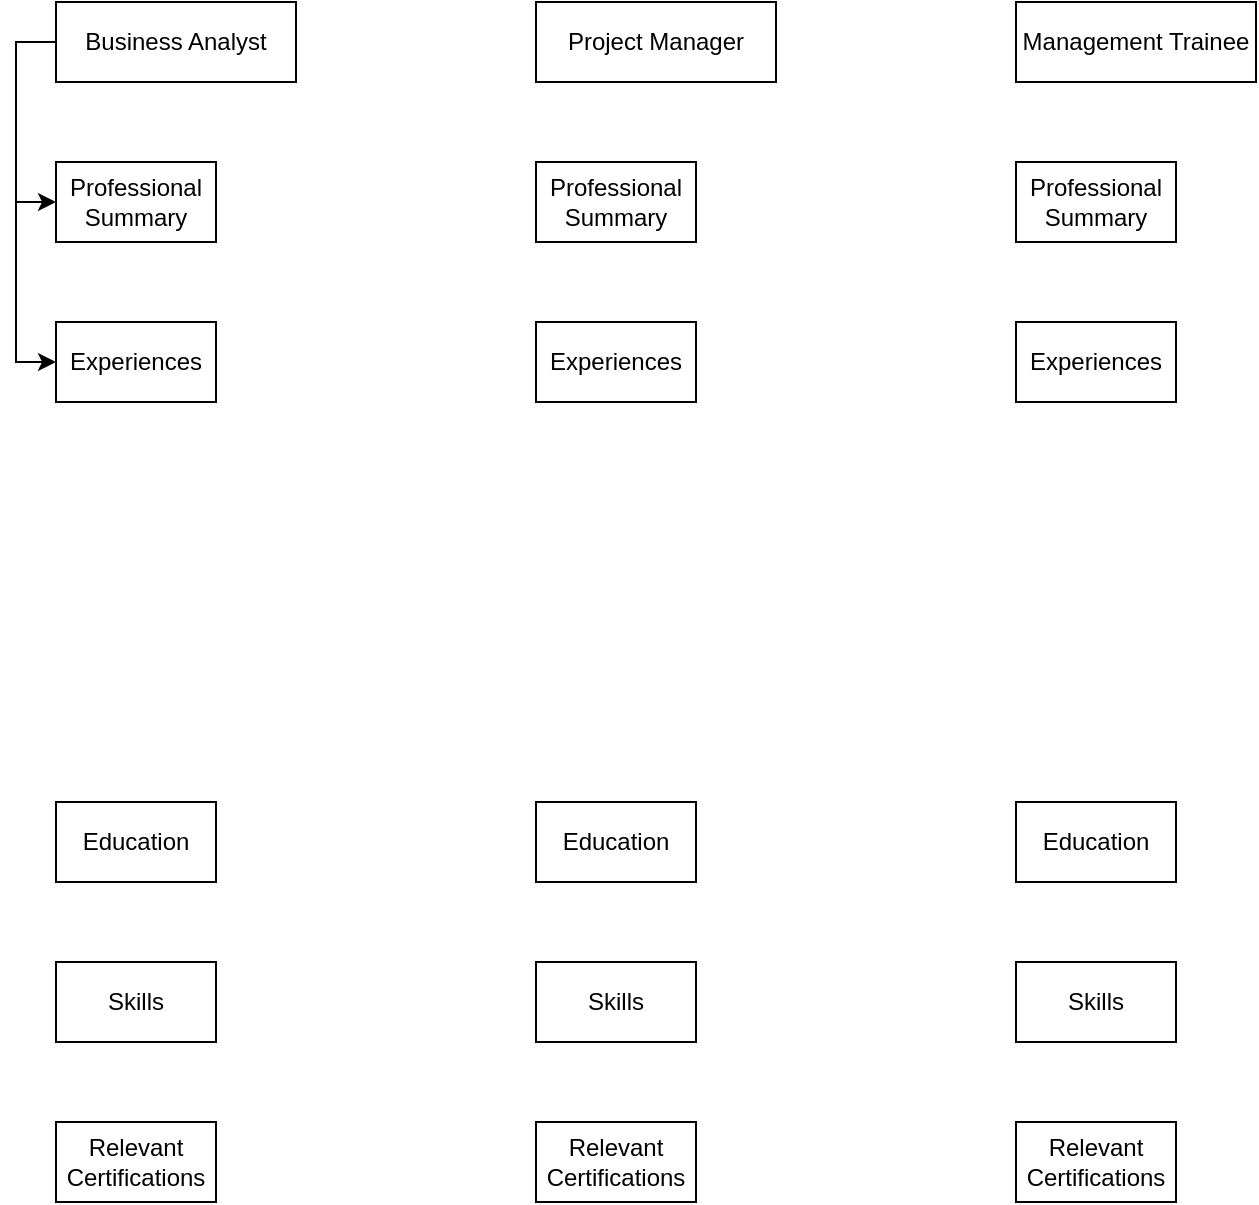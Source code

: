 <mxfile version="21.7.5" type="github">
  <diagram name="Page-1" id="_xVrftXHtBA14w__Zcmd">
    <mxGraphModel dx="1035" dy="515" grid="1" gridSize="10" guides="1" tooltips="1" connect="1" arrows="1" fold="1" page="1" pageScale="1" pageWidth="1169" pageHeight="827" math="0" shadow="0">
      <root>
        <mxCell id="0" />
        <mxCell id="1" parent="0" />
        <mxCell id="lTfHK-Skdd9jw6mh1iIN-23" style="edgeStyle=orthogonalEdgeStyle;rounded=0;orthogonalLoop=1;jettySize=auto;html=1;entryX=0;entryY=0.5;entryDx=0;entryDy=0;" edge="1" parent="1" source="YMPUX0MZRdsUtQvLtQR8-1" target="lTfHK-Skdd9jw6mh1iIN-3">
          <mxGeometry relative="1" as="geometry">
            <Array as="points">
              <mxPoint x="100" y="60" />
              <mxPoint x="100" y="140" />
            </Array>
          </mxGeometry>
        </mxCell>
        <mxCell id="lTfHK-Skdd9jw6mh1iIN-24" style="edgeStyle=orthogonalEdgeStyle;rounded=0;orthogonalLoop=1;jettySize=auto;html=1;entryX=0;entryY=0.5;entryDx=0;entryDy=0;" edge="1" parent="1" source="YMPUX0MZRdsUtQvLtQR8-1" target="lTfHK-Skdd9jw6mh1iIN-4">
          <mxGeometry relative="1" as="geometry">
            <Array as="points">
              <mxPoint x="100" y="60" />
              <mxPoint x="100" y="220" />
            </Array>
          </mxGeometry>
        </mxCell>
        <mxCell id="YMPUX0MZRdsUtQvLtQR8-1" value="Business Analyst" style="rounded=0;whiteSpace=wrap;html=1;" parent="1" vertex="1">
          <mxGeometry x="120" y="40" width="120" height="40" as="geometry" />
        </mxCell>
        <mxCell id="lTfHK-Skdd9jw6mh1iIN-1" value="Project Manager" style="rounded=0;whiteSpace=wrap;html=1;" vertex="1" parent="1">
          <mxGeometry x="360" y="40" width="120" height="40" as="geometry" />
        </mxCell>
        <mxCell id="lTfHK-Skdd9jw6mh1iIN-2" value="Management Trainee" style="rounded=0;whiteSpace=wrap;html=1;" vertex="1" parent="1">
          <mxGeometry x="600" y="40" width="120" height="40" as="geometry" />
        </mxCell>
        <mxCell id="lTfHK-Skdd9jw6mh1iIN-3" value="Professional Summary" style="rounded=0;whiteSpace=wrap;html=1;" vertex="1" parent="1">
          <mxGeometry x="120" y="120" width="80" height="40" as="geometry" />
        </mxCell>
        <mxCell id="lTfHK-Skdd9jw6mh1iIN-4" value="Experiences" style="rounded=0;whiteSpace=wrap;html=1;" vertex="1" parent="1">
          <mxGeometry x="120" y="200" width="80" height="40" as="geometry" />
        </mxCell>
        <mxCell id="lTfHK-Skdd9jw6mh1iIN-5" value="Education" style="rounded=0;whiteSpace=wrap;html=1;" vertex="1" parent="1">
          <mxGeometry x="120" y="440" width="80" height="40" as="geometry" />
        </mxCell>
        <mxCell id="lTfHK-Skdd9jw6mh1iIN-6" value="Skills" style="rounded=0;whiteSpace=wrap;html=1;" vertex="1" parent="1">
          <mxGeometry x="120" y="520" width="80" height="40" as="geometry" />
        </mxCell>
        <mxCell id="lTfHK-Skdd9jw6mh1iIN-7" value="Relevant Certifications" style="rounded=0;whiteSpace=wrap;html=1;" vertex="1" parent="1">
          <mxGeometry x="120" y="600" width="80" height="40" as="geometry" />
        </mxCell>
        <mxCell id="lTfHK-Skdd9jw6mh1iIN-13" value="Professional Summary" style="rounded=0;whiteSpace=wrap;html=1;" vertex="1" parent="1">
          <mxGeometry x="360" y="120" width="80" height="40" as="geometry" />
        </mxCell>
        <mxCell id="lTfHK-Skdd9jw6mh1iIN-14" value="Experiences" style="rounded=0;whiteSpace=wrap;html=1;" vertex="1" parent="1">
          <mxGeometry x="360" y="200" width="80" height="40" as="geometry" />
        </mxCell>
        <mxCell id="lTfHK-Skdd9jw6mh1iIN-15" value="Education" style="rounded=0;whiteSpace=wrap;html=1;" vertex="1" parent="1">
          <mxGeometry x="360" y="440" width="80" height="40" as="geometry" />
        </mxCell>
        <mxCell id="lTfHK-Skdd9jw6mh1iIN-16" value="Skills" style="rounded=0;whiteSpace=wrap;html=1;" vertex="1" parent="1">
          <mxGeometry x="360" y="520" width="80" height="40" as="geometry" />
        </mxCell>
        <mxCell id="lTfHK-Skdd9jw6mh1iIN-17" value="Relevant Certifications" style="rounded=0;whiteSpace=wrap;html=1;" vertex="1" parent="1">
          <mxGeometry x="360" y="600" width="80" height="40" as="geometry" />
        </mxCell>
        <mxCell id="lTfHK-Skdd9jw6mh1iIN-18" value="Professional Summary" style="rounded=0;whiteSpace=wrap;html=1;" vertex="1" parent="1">
          <mxGeometry x="600" y="120" width="80" height="40" as="geometry" />
        </mxCell>
        <mxCell id="lTfHK-Skdd9jw6mh1iIN-19" value="Experiences" style="rounded=0;whiteSpace=wrap;html=1;" vertex="1" parent="1">
          <mxGeometry x="600" y="200" width="80" height="40" as="geometry" />
        </mxCell>
        <mxCell id="lTfHK-Skdd9jw6mh1iIN-20" value="Education" style="rounded=0;whiteSpace=wrap;html=1;" vertex="1" parent="1">
          <mxGeometry x="600" y="440" width="80" height="40" as="geometry" />
        </mxCell>
        <mxCell id="lTfHK-Skdd9jw6mh1iIN-21" value="Skills" style="rounded=0;whiteSpace=wrap;html=1;" vertex="1" parent="1">
          <mxGeometry x="600" y="520" width="80" height="40" as="geometry" />
        </mxCell>
        <mxCell id="lTfHK-Skdd9jw6mh1iIN-22" value="Relevant Certifications" style="rounded=0;whiteSpace=wrap;html=1;" vertex="1" parent="1">
          <mxGeometry x="600" y="600" width="80" height="40" as="geometry" />
        </mxCell>
      </root>
    </mxGraphModel>
  </diagram>
</mxfile>
